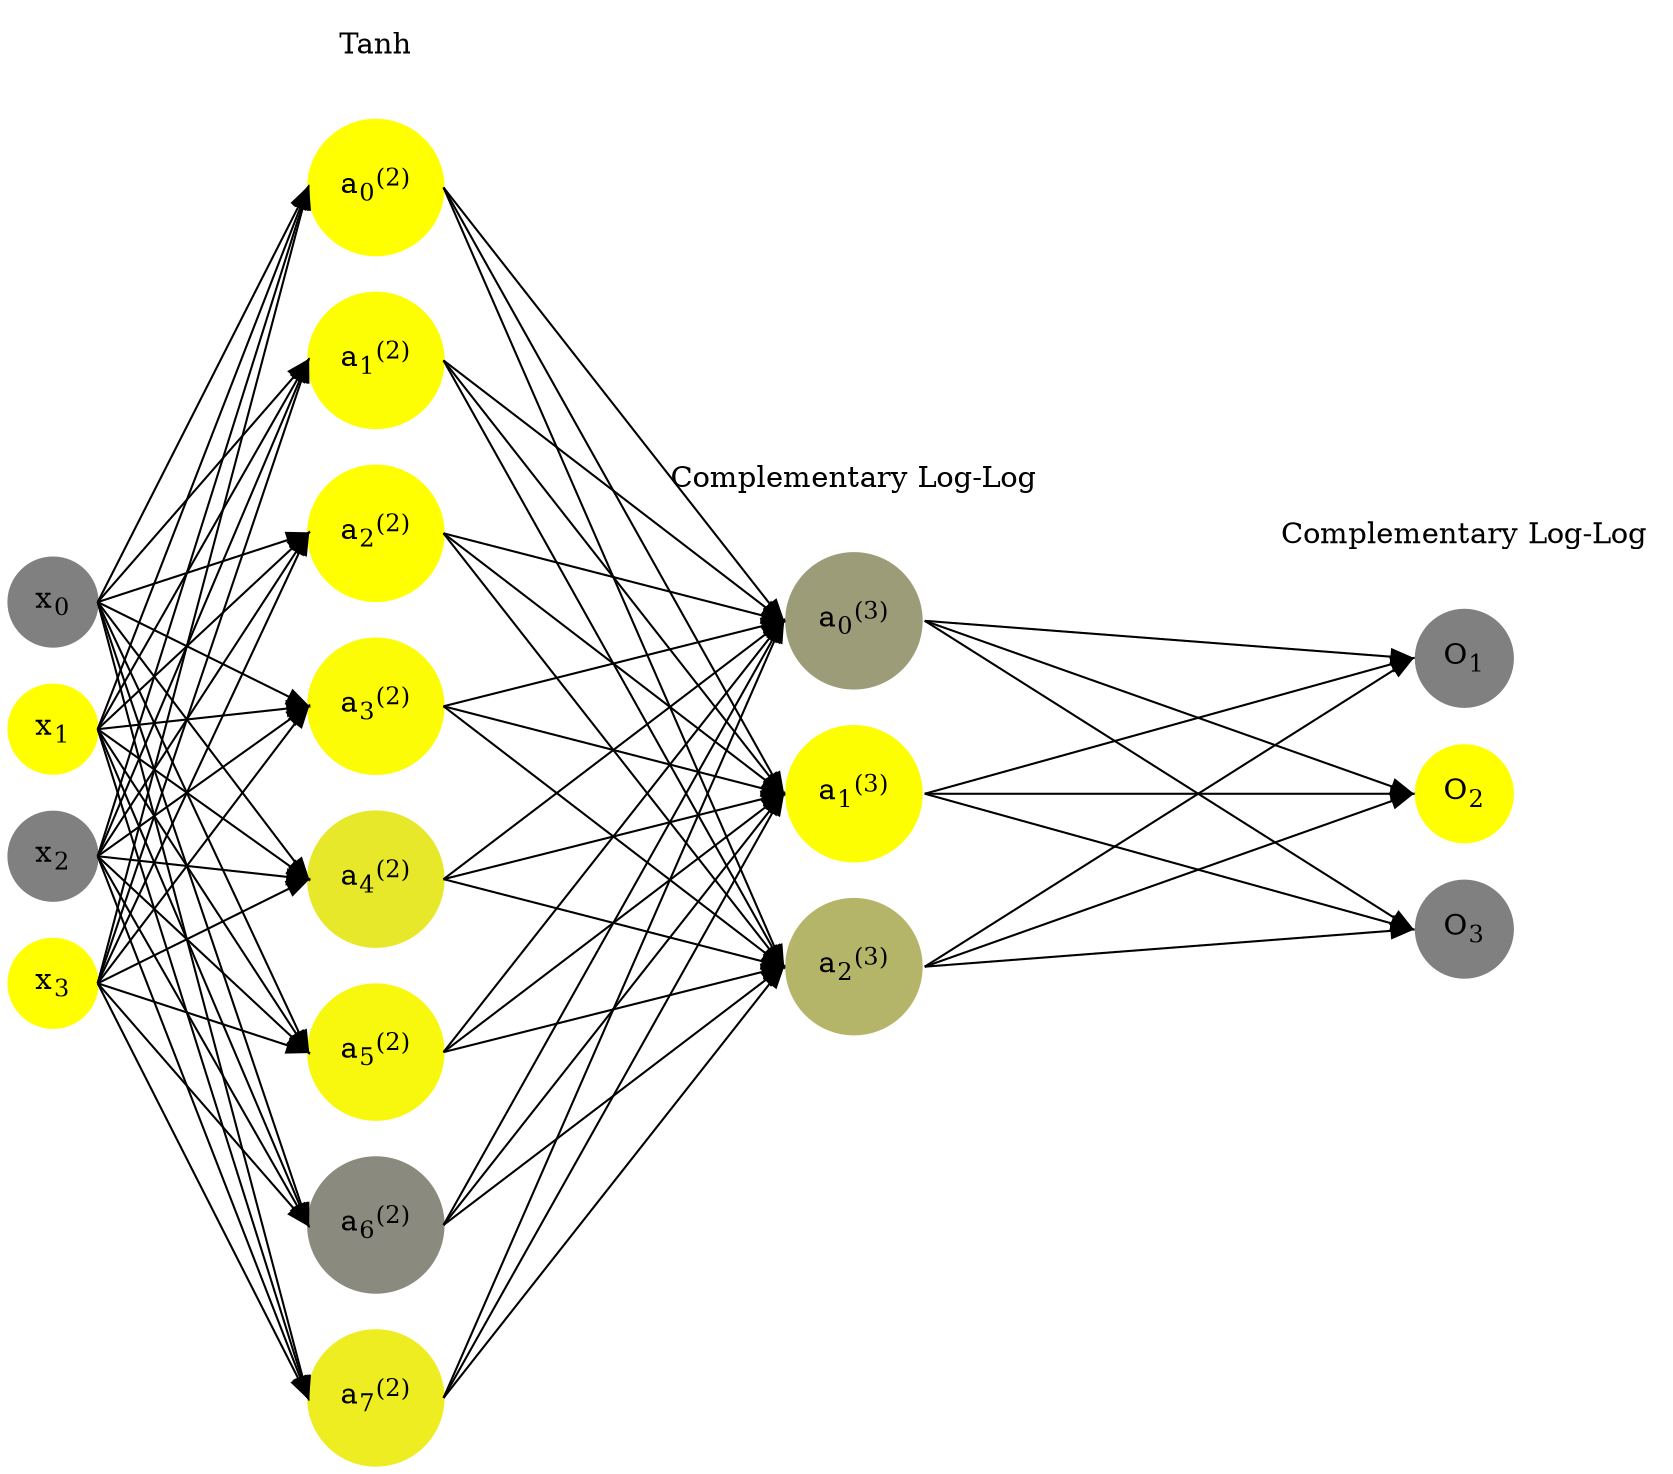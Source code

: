 digraph G {
	rankdir = LR;
	splines=false;
	edge[style=invis];
	ranksep= 1.4;
	{
	node [shape=circle, color="0.1667, 0.0, 0.5", style=filled, fillcolor="0.1667, 0.0, 0.5"];
	x0 [label=<x<sub>0</sub>>];
	}
	{
	node [shape=circle, color="0.1667, 1.0, 1.0", style=filled, fillcolor="0.1667, 1.0, 1.0"];
	x1 [label=<x<sub>1</sub>>];
	}
	{
	node [shape=circle, color="0.1667, 0.0, 0.5", style=filled, fillcolor="0.1667, 0.0, 0.5"];
	x2 [label=<x<sub>2</sub>>];
	}
	{
	node [shape=circle, color="0.1667, 1.0, 1.0", style=filled, fillcolor="0.1667, 1.0, 1.0"];
	x3 [label=<x<sub>3</sub>>];
	}
	{
	node [shape=circle, color="0.1667, 0.996633, 0.998317", style=filled, fillcolor="0.1667, 0.996633, 0.998317"];
	a02 [label=<a<sub>0</sub><sup>(2)</sup>>];
	}
	{
	node [shape=circle, color="0.1667, 0.983537, 0.991769", style=filled, fillcolor="0.1667, 0.983537, 0.991769"];
	a12 [label=<a<sub>1</sub><sup>(2)</sup>>];
	}
	{
	node [shape=circle, color="0.1667, 0.998850, 0.999425", style=filled, fillcolor="0.1667, 0.998850, 0.999425"];
	a22 [label=<a<sub>2</sub><sup>(2)</sup>>];
	}
	{
	node [shape=circle, color="0.1667, 0.974631, 0.987315", style=filled, fillcolor="0.1667, 0.974631, 0.987315"];
	a32 [label=<a<sub>3</sub><sup>(2)</sup>>];
	}
	{
	node [shape=circle, color="0.1667, 0.817674, 0.908837", style=filled, fillcolor="0.1667, 0.817674, 0.908837"];
	a42 [label=<a<sub>4</sub><sup>(2)</sup>>];
	}
	{
	node [shape=circle, color="0.1667, 0.943722, 0.971861", style=filled, fillcolor="0.1667, 0.943722, 0.971861"];
	a52 [label=<a<sub>5</sub><sup>(2)</sup>>];
	}
	{
	node [shape=circle, color="0.1667, 0.079450, 0.539725", style=filled, fillcolor="0.1667, 0.079450, 0.539725"];
	a62 [label=<a<sub>6</sub><sup>(2)</sup>>];
	}
	{
	node [shape=circle, color="0.1667, 0.859382, 0.929691", style=filled, fillcolor="0.1667, 0.859382, 0.929691"];
	a72 [label=<a<sub>7</sub><sup>(2)</sup>>];
	}
	{
	node [shape=circle, color="0.1667, 0.225074, 0.612537", style=filled, fillcolor="0.1667, 0.225074, 0.612537"];
	a03 [label=<a<sub>0</sub><sup>(3)</sup>>];
	}
	{
	node [shape=circle, color="0.1667, 0.991993, 0.995997", style=filled, fillcolor="0.1667, 0.991993, 0.995997"];
	a13 [label=<a<sub>1</sub><sup>(3)</sup>>];
	}
	{
	node [shape=circle, color="0.1667, 0.414428, 0.707214", style=filled, fillcolor="0.1667, 0.414428, 0.707214"];
	a23 [label=<a<sub>2</sub><sup>(3)</sup>>];
	}
	{
	node [shape=circle, color="0.1667, 0.0, 0.5", style=filled, fillcolor="0.1667, 0.0, 0.5"];
	O1 [label=<O<sub>1</sub>>];
	}
	{
	node [shape=circle, color="0.1667, 1.0, 1.0", style=filled, fillcolor="0.1667, 1.0, 1.0"];
	O2 [label=<O<sub>2</sub>>];
	}
	{
	node [shape=circle, color="0.1667, 0.0, 0.5", style=filled, fillcolor="0.1667, 0.0, 0.5"];
	O3 [label=<O<sub>3</sub>>];
	}
	{
	rank=same;
	x0->x1->x2->x3;
	}
	{
	rank=same;
	a02->a12->a22->a32->a42->a52->a62->a72;
	}
	{
	rank=same;
	a03->a13->a23;
	}
	{
	rank=same;
	O1->O2->O3;
	}
	l1 [shape=plaintext,label="Tanh"];
	l1->a02;
	{rank=same; l1;a02};
	l2 [shape=plaintext,label="Complementary Log-Log"];
	l2->a03;
	{rank=same; l2;a03};
	l3 [shape=plaintext,label="Complementary Log-Log"];
	l3->O1;
	{rank=same; l3;O1};
edge[style=solid, tailport=e, headport=w];
	{x0;x1;x2;x3} -> {a02;a12;a22;a32;a42;a52;a62;a72};
	{a02;a12;a22;a32;a42;a52;a62;a72} -> {a03;a13;a23};
	{a03;a13;a23} -> {O1,O2,O3};
}